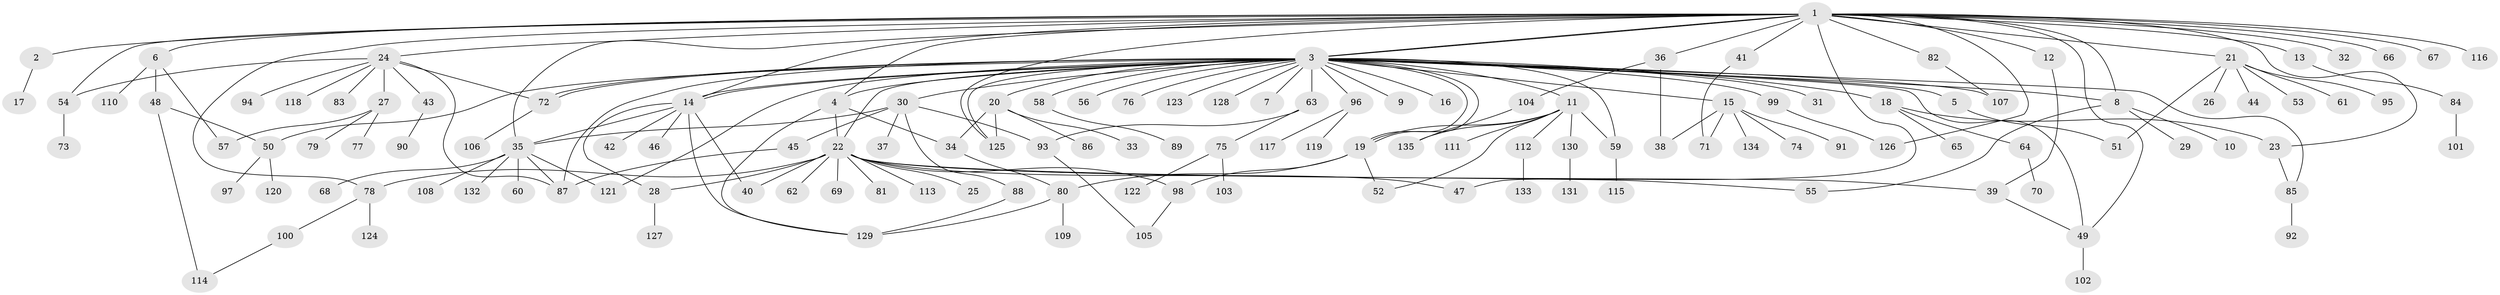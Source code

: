// coarse degree distribution, {27: 0.009708737864077669, 2: 0.1941747572815534, 41: 0.009708737864077669, 5: 0.02912621359223301, 4: 0.04854368932038835, 1: 0.5145631067961165, 8: 0.02912621359223301, 3: 0.11650485436893204, 6: 0.02912621359223301, 7: 0.009708737864077669, 13: 0.009708737864077669}
// Generated by graph-tools (version 1.1) at 2025/52/02/27/25 19:52:00]
// undirected, 135 vertices, 182 edges
graph export_dot {
graph [start="1"]
  node [color=gray90,style=filled];
  1;
  2;
  3;
  4;
  5;
  6;
  7;
  8;
  9;
  10;
  11;
  12;
  13;
  14;
  15;
  16;
  17;
  18;
  19;
  20;
  21;
  22;
  23;
  24;
  25;
  26;
  27;
  28;
  29;
  30;
  31;
  32;
  33;
  34;
  35;
  36;
  37;
  38;
  39;
  40;
  41;
  42;
  43;
  44;
  45;
  46;
  47;
  48;
  49;
  50;
  51;
  52;
  53;
  54;
  55;
  56;
  57;
  58;
  59;
  60;
  61;
  62;
  63;
  64;
  65;
  66;
  67;
  68;
  69;
  70;
  71;
  72;
  73;
  74;
  75;
  76;
  77;
  78;
  79;
  80;
  81;
  82;
  83;
  84;
  85;
  86;
  87;
  88;
  89;
  90;
  91;
  92;
  93;
  94;
  95;
  96;
  97;
  98;
  99;
  100;
  101;
  102;
  103;
  104;
  105;
  106;
  107;
  108;
  109;
  110;
  111;
  112;
  113;
  114;
  115;
  116;
  117;
  118;
  119;
  120;
  121;
  122;
  123;
  124;
  125;
  126;
  127;
  128;
  129;
  130;
  131;
  132;
  133;
  134;
  135;
  1 -- 2;
  1 -- 3;
  1 -- 3;
  1 -- 4;
  1 -- 6;
  1 -- 8;
  1 -- 12;
  1 -- 13;
  1 -- 14;
  1 -- 21;
  1 -- 23;
  1 -- 24;
  1 -- 32;
  1 -- 35;
  1 -- 36;
  1 -- 41;
  1 -- 47;
  1 -- 49;
  1 -- 54;
  1 -- 66;
  1 -- 67;
  1 -- 78;
  1 -- 82;
  1 -- 116;
  1 -- 125;
  1 -- 126;
  2 -- 17;
  3 -- 4;
  3 -- 5;
  3 -- 7;
  3 -- 8;
  3 -- 9;
  3 -- 11;
  3 -- 14;
  3 -- 14;
  3 -- 15;
  3 -- 16;
  3 -- 18;
  3 -- 19;
  3 -- 19;
  3 -- 20;
  3 -- 22;
  3 -- 30;
  3 -- 31;
  3 -- 49;
  3 -- 50;
  3 -- 56;
  3 -- 58;
  3 -- 59;
  3 -- 63;
  3 -- 72;
  3 -- 72;
  3 -- 76;
  3 -- 85;
  3 -- 87;
  3 -- 96;
  3 -- 99;
  3 -- 107;
  3 -- 121;
  3 -- 123;
  3 -- 125;
  3 -- 128;
  4 -- 22;
  4 -- 34;
  4 -- 129;
  5 -- 51;
  6 -- 48;
  6 -- 57;
  6 -- 110;
  8 -- 10;
  8 -- 29;
  8 -- 55;
  11 -- 19;
  11 -- 52;
  11 -- 59;
  11 -- 111;
  11 -- 112;
  11 -- 130;
  11 -- 135;
  12 -- 39;
  13 -- 84;
  14 -- 28;
  14 -- 35;
  14 -- 40;
  14 -- 42;
  14 -- 46;
  14 -- 129;
  15 -- 38;
  15 -- 71;
  15 -- 74;
  15 -- 91;
  15 -- 134;
  18 -- 23;
  18 -- 64;
  18 -- 65;
  19 -- 52;
  19 -- 80;
  19 -- 98;
  20 -- 33;
  20 -- 34;
  20 -- 86;
  20 -- 125;
  21 -- 26;
  21 -- 44;
  21 -- 51;
  21 -- 53;
  21 -- 61;
  21 -- 95;
  22 -- 25;
  22 -- 28;
  22 -- 39;
  22 -- 40;
  22 -- 47;
  22 -- 55;
  22 -- 62;
  22 -- 69;
  22 -- 78;
  22 -- 81;
  22 -- 98;
  22 -- 113;
  23 -- 85;
  24 -- 27;
  24 -- 43;
  24 -- 54;
  24 -- 72;
  24 -- 83;
  24 -- 87;
  24 -- 94;
  24 -- 118;
  27 -- 57;
  27 -- 77;
  27 -- 79;
  28 -- 127;
  30 -- 35;
  30 -- 37;
  30 -- 45;
  30 -- 88;
  30 -- 93;
  34 -- 80;
  35 -- 60;
  35 -- 68;
  35 -- 87;
  35 -- 108;
  35 -- 121;
  35 -- 132;
  36 -- 38;
  36 -- 104;
  39 -- 49;
  41 -- 71;
  43 -- 90;
  45 -- 87;
  48 -- 50;
  48 -- 114;
  49 -- 102;
  50 -- 97;
  50 -- 120;
  54 -- 73;
  58 -- 89;
  59 -- 115;
  63 -- 75;
  63 -- 93;
  64 -- 70;
  72 -- 106;
  75 -- 103;
  75 -- 122;
  78 -- 100;
  78 -- 124;
  80 -- 109;
  80 -- 129;
  82 -- 107;
  84 -- 101;
  85 -- 92;
  88 -- 129;
  93 -- 105;
  96 -- 117;
  96 -- 119;
  98 -- 105;
  99 -- 126;
  100 -- 114;
  104 -- 135;
  112 -- 133;
  130 -- 131;
}
